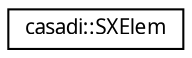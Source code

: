 digraph "Graphical Class Hierarchy"
{
  edge [fontname="FreeSans.ttf",fontsize="10",labelfontname="FreeSans.ttf",labelfontsize="10"];
  node [fontname="FreeSans.ttf",fontsize="10",shape=record];
  rankdir="LR";
  Node1 [label="casadi::SXElem",height=0.2,width=0.4,color="black", fillcolor="white", style="filled",URL="$d3/dec/structcasadi_1_1SXElem.html"];
}
